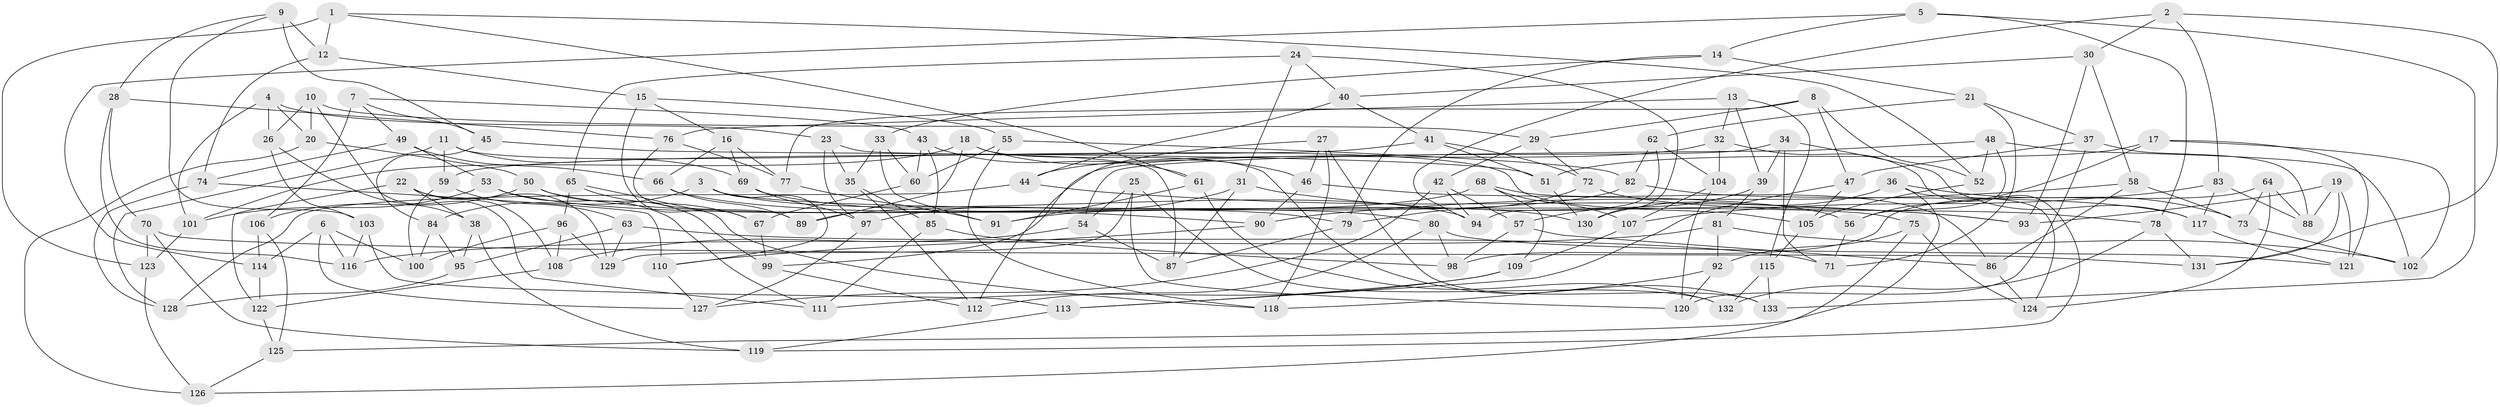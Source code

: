 // Generated by graph-tools (version 1.1) at 2025/03/03/09/25 03:03:08]
// undirected, 133 vertices, 266 edges
graph export_dot {
graph [start="1"]
  node [color=gray90,style=filled];
  1;
  2;
  3;
  4;
  5;
  6;
  7;
  8;
  9;
  10;
  11;
  12;
  13;
  14;
  15;
  16;
  17;
  18;
  19;
  20;
  21;
  22;
  23;
  24;
  25;
  26;
  27;
  28;
  29;
  30;
  31;
  32;
  33;
  34;
  35;
  36;
  37;
  38;
  39;
  40;
  41;
  42;
  43;
  44;
  45;
  46;
  47;
  48;
  49;
  50;
  51;
  52;
  53;
  54;
  55;
  56;
  57;
  58;
  59;
  60;
  61;
  62;
  63;
  64;
  65;
  66;
  67;
  68;
  69;
  70;
  71;
  72;
  73;
  74;
  75;
  76;
  77;
  78;
  79;
  80;
  81;
  82;
  83;
  84;
  85;
  86;
  87;
  88;
  89;
  90;
  91;
  92;
  93;
  94;
  95;
  96;
  97;
  98;
  99;
  100;
  101;
  102;
  103;
  104;
  105;
  106;
  107;
  108;
  109;
  110;
  111;
  112;
  113;
  114;
  115;
  116;
  117;
  118;
  119;
  120;
  121;
  122;
  123;
  124;
  125;
  126;
  127;
  128;
  129;
  130;
  131;
  132;
  133;
  1 -- 123;
  1 -- 52;
  1 -- 12;
  1 -- 61;
  2 -- 83;
  2 -- 30;
  2 -- 94;
  2 -- 131;
  3 -- 84;
  3 -- 75;
  3 -- 94;
  3 -- 110;
  4 -- 20;
  4 -- 23;
  4 -- 101;
  4 -- 26;
  5 -- 133;
  5 -- 78;
  5 -- 14;
  5 -- 114;
  6 -- 116;
  6 -- 100;
  6 -- 114;
  6 -- 127;
  7 -- 43;
  7 -- 45;
  7 -- 106;
  7 -- 49;
  8 -- 52;
  8 -- 29;
  8 -- 77;
  8 -- 47;
  9 -- 28;
  9 -- 45;
  9 -- 12;
  9 -- 103;
  10 -- 26;
  10 -- 111;
  10 -- 29;
  10 -- 20;
  11 -- 59;
  11 -- 105;
  11 -- 128;
  11 -- 69;
  12 -- 15;
  12 -- 74;
  13 -- 39;
  13 -- 76;
  13 -- 32;
  13 -- 115;
  14 -- 79;
  14 -- 33;
  14 -- 21;
  15 -- 16;
  15 -- 67;
  15 -- 55;
  16 -- 77;
  16 -- 69;
  16 -- 66;
  17 -- 56;
  17 -- 51;
  17 -- 102;
  17 -- 121;
  18 -- 46;
  18 -- 89;
  18 -- 101;
  18 -- 133;
  19 -- 93;
  19 -- 131;
  19 -- 88;
  19 -- 121;
  20 -- 50;
  20 -- 126;
  21 -- 71;
  21 -- 37;
  21 -- 62;
  22 -- 129;
  22 -- 108;
  22 -- 122;
  22 -- 38;
  23 -- 87;
  23 -- 97;
  23 -- 35;
  24 -- 31;
  24 -- 40;
  24 -- 65;
  24 -- 130;
  25 -- 132;
  25 -- 120;
  25 -- 129;
  25 -- 54;
  26 -- 103;
  26 -- 38;
  27 -- 112;
  27 -- 46;
  27 -- 118;
  27 -- 133;
  28 -- 70;
  28 -- 116;
  28 -- 76;
  29 -- 42;
  29 -- 72;
  30 -- 93;
  30 -- 58;
  30 -- 40;
  31 -- 93;
  31 -- 87;
  31 -- 97;
  32 -- 119;
  32 -- 104;
  32 -- 44;
  33 -- 35;
  33 -- 60;
  33 -- 91;
  34 -- 99;
  34 -- 117;
  34 -- 39;
  34 -- 71;
  35 -- 112;
  35 -- 85;
  36 -- 130;
  36 -- 73;
  36 -- 124;
  36 -- 125;
  37 -- 88;
  37 -- 120;
  37 -- 47;
  38 -- 119;
  38 -- 95;
  39 -- 57;
  39 -- 81;
  40 -- 44;
  40 -- 41;
  41 -- 51;
  41 -- 72;
  41 -- 59;
  42 -- 94;
  42 -- 57;
  42 -- 127;
  43 -- 85;
  43 -- 61;
  43 -- 60;
  44 -- 93;
  44 -- 128;
  45 -- 51;
  45 -- 84;
  46 -- 90;
  46 -- 56;
  47 -- 105;
  47 -- 113;
  48 -- 102;
  48 -- 56;
  48 -- 52;
  48 -- 54;
  49 -- 74;
  49 -- 66;
  49 -- 53;
  50 -- 99;
  50 -- 79;
  50 -- 106;
  51 -- 130;
  52 -- 105;
  53 -- 111;
  53 -- 101;
  53 -- 90;
  54 -- 87;
  54 -- 108;
  55 -- 60;
  55 -- 118;
  55 -- 82;
  56 -- 71;
  57 -- 86;
  57 -- 98;
  58 -- 90;
  58 -- 86;
  58 -- 73;
  59 -- 63;
  59 -- 100;
  60 -- 67;
  61 -- 132;
  61 -- 91;
  62 -- 104;
  62 -- 82;
  62 -- 94;
  63 -- 71;
  63 -- 129;
  63 -- 95;
  64 -- 88;
  64 -- 73;
  64 -- 124;
  64 -- 98;
  65 -- 96;
  65 -- 118;
  65 -- 67;
  66 -- 80;
  66 -- 89;
  67 -- 99;
  68 -- 107;
  68 -- 109;
  68 -- 86;
  68 -- 89;
  69 -- 130;
  69 -- 97;
  70 -- 119;
  70 -- 123;
  70 -- 131;
  72 -- 78;
  72 -- 79;
  73 -- 102;
  74 -- 110;
  74 -- 128;
  75 -- 124;
  75 -- 126;
  75 -- 92;
  76 -- 89;
  76 -- 77;
  77 -- 91;
  78 -- 131;
  78 -- 132;
  79 -- 87;
  80 -- 98;
  80 -- 121;
  80 -- 112;
  81 -- 102;
  81 -- 92;
  81 -- 116;
  82 -- 117;
  82 -- 91;
  83 -- 88;
  83 -- 117;
  83 -- 107;
  84 -- 100;
  84 -- 95;
  85 -- 111;
  85 -- 98;
  86 -- 124;
  90 -- 110;
  92 -- 120;
  92 -- 118;
  95 -- 128;
  96 -- 108;
  96 -- 100;
  96 -- 129;
  97 -- 127;
  99 -- 112;
  101 -- 123;
  103 -- 116;
  103 -- 113;
  104 -- 120;
  104 -- 107;
  105 -- 115;
  106 -- 114;
  106 -- 125;
  107 -- 109;
  108 -- 122;
  109 -- 111;
  109 -- 113;
  110 -- 127;
  113 -- 119;
  114 -- 122;
  115 -- 133;
  115 -- 132;
  117 -- 121;
  122 -- 125;
  123 -- 126;
  125 -- 126;
}
